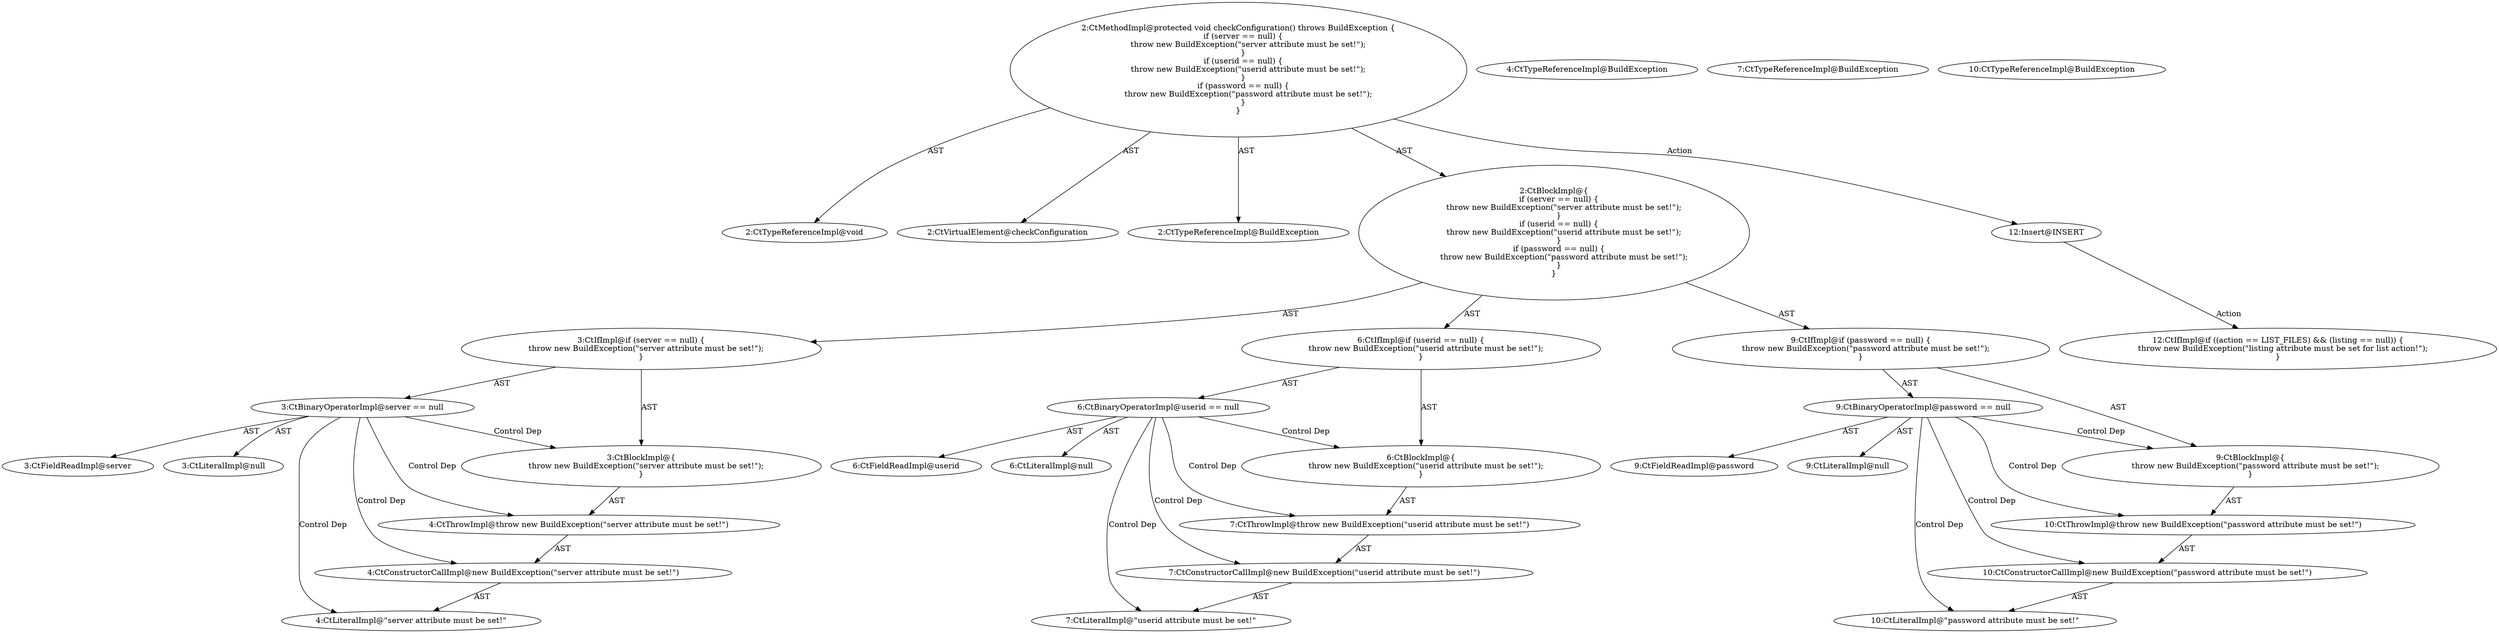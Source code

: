 digraph "checkConfiguration#?" {
0 [label="2:CtTypeReferenceImpl@void" shape=ellipse]
1 [label="2:CtVirtualElement@checkConfiguration" shape=ellipse]
2 [label="2:CtTypeReferenceImpl@BuildException" shape=ellipse]
3 [label="3:CtFieldReadImpl@server" shape=ellipse]
4 [label="3:CtLiteralImpl@null" shape=ellipse]
5 [label="3:CtBinaryOperatorImpl@server == null" shape=ellipse]
6 [label="4:CtTypeReferenceImpl@BuildException" shape=ellipse]
7 [label="4:CtLiteralImpl@\"server attribute must be set!\"" shape=ellipse]
8 [label="4:CtConstructorCallImpl@new BuildException(\"server attribute must be set!\")" shape=ellipse]
9 [label="4:CtThrowImpl@throw new BuildException(\"server attribute must be set!\")" shape=ellipse]
10 [label="3:CtBlockImpl@\{
    throw new BuildException(\"server attribute must be set!\");
\}" shape=ellipse]
11 [label="3:CtIfImpl@if (server == null) \{
    throw new BuildException(\"server attribute must be set!\");
\}" shape=ellipse]
12 [label="6:CtFieldReadImpl@userid" shape=ellipse]
13 [label="6:CtLiteralImpl@null" shape=ellipse]
14 [label="6:CtBinaryOperatorImpl@userid == null" shape=ellipse]
15 [label="7:CtTypeReferenceImpl@BuildException" shape=ellipse]
16 [label="7:CtLiteralImpl@\"userid attribute must be set!\"" shape=ellipse]
17 [label="7:CtConstructorCallImpl@new BuildException(\"userid attribute must be set!\")" shape=ellipse]
18 [label="7:CtThrowImpl@throw new BuildException(\"userid attribute must be set!\")" shape=ellipse]
19 [label="6:CtBlockImpl@\{
    throw new BuildException(\"userid attribute must be set!\");
\}" shape=ellipse]
20 [label="6:CtIfImpl@if (userid == null) \{
    throw new BuildException(\"userid attribute must be set!\");
\}" shape=ellipse]
21 [label="9:CtFieldReadImpl@password" shape=ellipse]
22 [label="9:CtLiteralImpl@null" shape=ellipse]
23 [label="9:CtBinaryOperatorImpl@password == null" shape=ellipse]
24 [label="10:CtTypeReferenceImpl@BuildException" shape=ellipse]
25 [label="10:CtLiteralImpl@\"password attribute must be set!\"" shape=ellipse]
26 [label="10:CtConstructorCallImpl@new BuildException(\"password attribute must be set!\")" shape=ellipse]
27 [label="10:CtThrowImpl@throw new BuildException(\"password attribute must be set!\")" shape=ellipse]
28 [label="9:CtBlockImpl@\{
    throw new BuildException(\"password attribute must be set!\");
\}" shape=ellipse]
29 [label="9:CtIfImpl@if (password == null) \{
    throw new BuildException(\"password attribute must be set!\");
\}" shape=ellipse]
30 [label="2:CtBlockImpl@\{
    if (server == null) \{
        throw new BuildException(\"server attribute must be set!\");
    \}
    if (userid == null) \{
        throw new BuildException(\"userid attribute must be set!\");
    \}
    if (password == null) \{
        throw new BuildException(\"password attribute must be set!\");
    \}
\}" shape=ellipse]
31 [label="2:CtMethodImpl@protected void checkConfiguration() throws BuildException \{
    if (server == null) \{
        throw new BuildException(\"server attribute must be set!\");
    \}
    if (userid == null) \{
        throw new BuildException(\"userid attribute must be set!\");
    \}
    if (password == null) \{
        throw new BuildException(\"password attribute must be set!\");
    \}
\}" shape=ellipse]
32 [label="12:Insert@INSERT" shape=ellipse]
33 [label="12:CtIfImpl@if ((action == LIST_FILES) && (listing == null)) \{
    throw new BuildException(\"listing attribute must be set for list action!\");
\}" shape=ellipse]
5 -> 3 [label="AST"];
5 -> 4 [label="AST"];
5 -> 10 [label="Control Dep"];
5 -> 9 [label="Control Dep"];
5 -> 8 [label="Control Dep"];
5 -> 7 [label="Control Dep"];
8 -> 7 [label="AST"];
9 -> 8 [label="AST"];
10 -> 9 [label="AST"];
11 -> 5 [label="AST"];
11 -> 10 [label="AST"];
14 -> 12 [label="AST"];
14 -> 13 [label="AST"];
14 -> 19 [label="Control Dep"];
14 -> 18 [label="Control Dep"];
14 -> 17 [label="Control Dep"];
14 -> 16 [label="Control Dep"];
17 -> 16 [label="AST"];
18 -> 17 [label="AST"];
19 -> 18 [label="AST"];
20 -> 14 [label="AST"];
20 -> 19 [label="AST"];
23 -> 21 [label="AST"];
23 -> 22 [label="AST"];
23 -> 28 [label="Control Dep"];
23 -> 27 [label="Control Dep"];
23 -> 26 [label="Control Dep"];
23 -> 25 [label="Control Dep"];
26 -> 25 [label="AST"];
27 -> 26 [label="AST"];
28 -> 27 [label="AST"];
29 -> 23 [label="AST"];
29 -> 28 [label="AST"];
30 -> 11 [label="AST"];
30 -> 20 [label="AST"];
30 -> 29 [label="AST"];
31 -> 1 [label="AST"];
31 -> 0 [label="AST"];
31 -> 2 [label="AST"];
31 -> 30 [label="AST"];
31 -> 32 [label="Action"];
32 -> 33 [label="Action"];
}